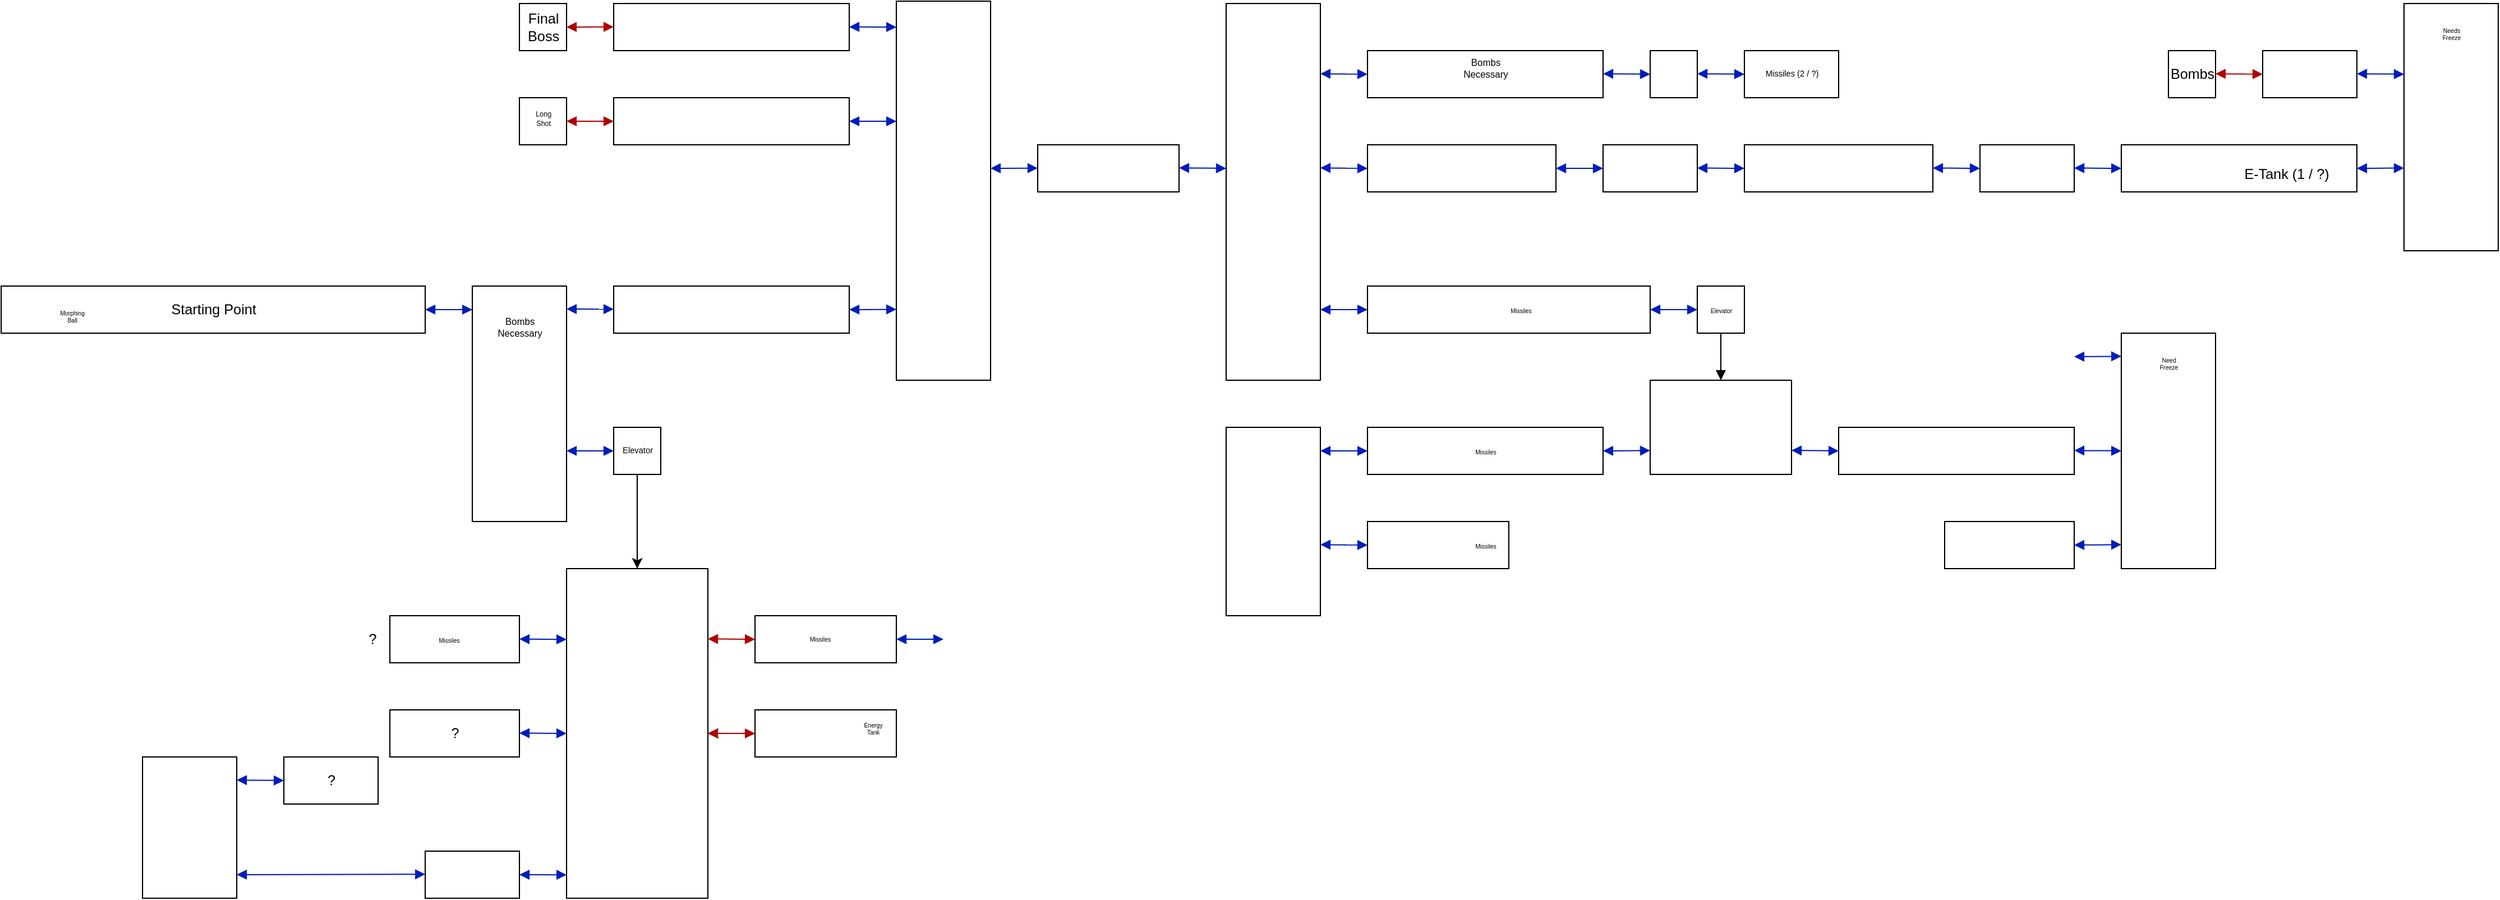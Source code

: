 <mxfile version="20.3.2" type="github">
  <diagram id="FSRKXp5SrvSa2qCFVjRG" name="Metroid">
    <mxGraphModel dx="789" dy="447" grid="1" gridSize="10" guides="1" tooltips="1" connect="1" arrows="1" fold="1" page="1" pageScale="1" pageWidth="850" pageHeight="1100" math="0" shadow="0">
      <root>
        <mxCell id="0" />
        <mxCell id="1" parent="0" />
        <mxCell id="ykDgBymT8O5fsXE6vLRA-67" value="" style="rounded=0;whiteSpace=wrap;html=1;align=left;" parent="1" vertex="1">
          <mxGeometry x="80" y="280" width="360" height="40" as="geometry" />
        </mxCell>
        <mxCell id="ykDgBymT8O5fsXE6vLRA-70" value="Starting Point" style="text;html=1;align=center;verticalAlign=middle;resizable=0;points=[];autosize=1;strokeColor=none;fillColor=none;" parent="1" vertex="1">
          <mxGeometry x="210" y="285" width="100" height="30" as="geometry" />
        </mxCell>
        <mxCell id="ykDgBymT8O5fsXE6vLRA-74" value="" style="endArrow=block;startArrow=block;endFill=1;startFill=1;html=1;rounded=0;jumpSize=6;fillColor=#0050ef;strokeColor=#001DBC;" parent="1" edge="1">
          <mxGeometry width="160" relative="1" as="geometry">
            <mxPoint x="440" y="300" as="sourcePoint" />
            <mxPoint x="480" y="300" as="targetPoint" />
          </mxGeometry>
        </mxCell>
        <mxCell id="ykDgBymT8O5fsXE6vLRA-82" value="" style="rounded=0;whiteSpace=wrap;html=1;" parent="1" vertex="1">
          <mxGeometry x="480" y="280" width="80" height="200" as="geometry" />
        </mxCell>
        <mxCell id="ykDgBymT8O5fsXE6vLRA-83" value="" style="endArrow=block;startArrow=block;endFill=1;startFill=1;html=1;rounded=0;jumpSize=6;fillColor=#0050ef;strokeColor=#001DBC;" parent="1" target="ykDgBymT8O5fsXE6vLRA-84" edge="1">
          <mxGeometry width="160" relative="1" as="geometry">
            <mxPoint x="560" y="299.5" as="sourcePoint" />
            <mxPoint x="580" y="300" as="targetPoint" />
          </mxGeometry>
        </mxCell>
        <mxCell id="ykDgBymT8O5fsXE6vLRA-84" value="" style="html=1;" parent="1" vertex="1">
          <mxGeometry x="600" y="280" width="200" height="40" as="geometry" />
        </mxCell>
        <mxCell id="ykDgBymT8O5fsXE6vLRA-86" value="" style="html=1;" parent="1" vertex="1">
          <mxGeometry x="840" y="38" width="80" height="322" as="geometry" />
        </mxCell>
        <mxCell id="ykDgBymT8O5fsXE6vLRA-91" value="" style="html=1;" parent="1" vertex="1">
          <mxGeometry x="600" y="40" width="200" height="40" as="geometry" />
        </mxCell>
        <mxCell id="ykDgBymT8O5fsXE6vLRA-93" value="" style="html=1;" parent="1" vertex="1">
          <mxGeometry x="600" y="120" width="200" height="40" as="geometry" />
        </mxCell>
        <mxCell id="ykDgBymT8O5fsXE6vLRA-95" value="" style="html=1;" parent="1" vertex="1">
          <mxGeometry x="960" y="160" width="120" height="40" as="geometry" />
        </mxCell>
        <mxCell id="ykDgBymT8O5fsXE6vLRA-97" value="" style="html=1;" parent="1" vertex="1">
          <mxGeometry x="1120" y="40" width="80" height="320" as="geometry" />
        </mxCell>
        <mxCell id="ykDgBymT8O5fsXE6vLRA-99" value="" style="endArrow=block;startArrow=block;endFill=1;startFill=1;html=1;rounded=0;jumpSize=6;fillColor=#0050ef;strokeColor=#001DBC;entryX=0;entryY=0.5;entryDx=0;entryDy=0;" parent="1" target="ykDgBymT8O5fsXE6vLRA-100" edge="1">
          <mxGeometry width="160" relative="1" as="geometry">
            <mxPoint x="1200" y="300" as="sourcePoint" />
            <mxPoint x="1220" y="300" as="targetPoint" />
          </mxGeometry>
        </mxCell>
        <mxCell id="ykDgBymT8O5fsXE6vLRA-100" value="" style="html=1;" parent="1" vertex="1">
          <mxGeometry x="1240" y="280" width="240" height="40" as="geometry" />
        </mxCell>
        <mxCell id="ykDgBymT8O5fsXE6vLRA-101" value="Missiles" style="text;html=1;align=center;verticalAlign=middle;resizable=0;points=[];autosize=1;strokeColor=none;fillColor=none;fontSize=5;" parent="1" vertex="1">
          <mxGeometry x="1350" y="290" width="40" height="20" as="geometry" />
        </mxCell>
        <mxCell id="ykDgBymT8O5fsXE6vLRA-108" value="" style="html=1;" parent="1" vertex="1">
          <mxGeometry x="1240" y="80" width="200" height="40" as="geometry" />
        </mxCell>
        <mxCell id="ykDgBymT8O5fsXE6vLRA-109" value="Bombs &lt;br style=&quot;font-size: 8px;&quot;&gt;Necessary" style="text;html=1;align=center;verticalAlign=middle;resizable=0;points=[];autosize=1;strokeColor=none;fillColor=none;fontSize=8;" parent="1" vertex="1">
          <mxGeometry x="1310" y="80" width="60" height="30" as="geometry" />
        </mxCell>
        <mxCell id="ykDgBymT8O5fsXE6vLRA-110" value="" style="html=1;fontSize=8;" parent="1" vertex="1">
          <mxGeometry x="1240" y="160" width="160" height="40" as="geometry" />
        </mxCell>
        <mxCell id="ykDgBymT8O5fsXE6vLRA-111" value="" style="endArrow=block;startArrow=block;endFill=1;startFill=1;html=1;rounded=0;fontSize=8;jumpSize=6;fillColor=#0050ef;strokeColor=#001DBC;exitX=1;exitY=0.5;exitDx=0;exitDy=0;entryX=0;entryY=0.5;entryDx=0;entryDy=0;" parent="1" source="ykDgBymT8O5fsXE6vLRA-110" target="ykDgBymT8O5fsXE6vLRA-112" edge="1">
          <mxGeometry width="160" relative="1" as="geometry">
            <mxPoint x="1410" y="184.75" as="sourcePoint" />
            <mxPoint x="1430" y="185.12" as="targetPoint" />
          </mxGeometry>
        </mxCell>
        <mxCell id="ykDgBymT8O5fsXE6vLRA-112" value="" style="html=1;fontSize=8;" parent="1" vertex="1">
          <mxGeometry x="1440" y="160" width="80" height="40" as="geometry" />
        </mxCell>
        <mxCell id="ykDgBymT8O5fsXE6vLRA-115" value="" style="html=1;fontSize=8;" parent="1" vertex="1">
          <mxGeometry x="1560" y="160" width="160" height="40" as="geometry" />
        </mxCell>
        <mxCell id="ykDgBymT8O5fsXE6vLRA-117" value="" style="html=1;fontSize=8;" parent="1" vertex="1">
          <mxGeometry x="520" y="120" width="40" height="40" as="geometry" />
        </mxCell>
        <mxCell id="ykDgBymT8O5fsXE6vLRA-118" value="Long&lt;br style=&quot;font-size: 6px;&quot;&gt;Shot" style="text;html=1;align=center;verticalAlign=middle;resizable=0;points=[];autosize=1;strokeColor=none;fillColor=none;fontSize=6;" parent="1" vertex="1">
          <mxGeometry x="520" y="123" width="40" height="30" as="geometry" />
        </mxCell>
        <mxCell id="pubjrbatSM35sfyGwnmm-1" value="Bombs &lt;br style=&quot;font-size: 8px;&quot;&gt;Necessary" style="text;html=1;align=center;verticalAlign=middle;resizable=0;points=[];autosize=1;strokeColor=none;fillColor=none;fontSize=8;" parent="1" vertex="1">
          <mxGeometry x="490" y="300" width="60" height="30" as="geometry" />
        </mxCell>
        <mxCell id="pubjrbatSM35sfyGwnmm-3" value="" style="html=1;" parent="1" vertex="1">
          <mxGeometry x="1760" y="160" width="80" height="40" as="geometry" />
        </mxCell>
        <mxCell id="pubjrbatSM35sfyGwnmm-5" value="" style="html=1;" parent="1" vertex="1">
          <mxGeometry x="1880" y="160" width="200" height="40" as="geometry" />
        </mxCell>
        <mxCell id="pubjrbatSM35sfyGwnmm-6" value="Final &lt;br&gt;Boss" style="html=1;absoluteArcSize=0;" parent="1" vertex="1">
          <mxGeometry x="520" y="40" width="40" height="40" as="geometry" />
        </mxCell>
        <mxCell id="pubjrbatSM35sfyGwnmm-7" value="E-Tank (1 / ?)" style="text;html=1;align=center;verticalAlign=middle;resizable=0;points=[];autosize=1;strokeColor=none;fillColor=none;" parent="1" vertex="1">
          <mxGeometry x="1970" y="170" width="100" height="30" as="geometry" />
        </mxCell>
        <mxCell id="pubjrbatSM35sfyGwnmm-10" value="" style="html=1;" parent="1" vertex="1">
          <mxGeometry x="2120" y="40" width="80" height="210" as="geometry" />
        </mxCell>
        <mxCell id="pubjrbatSM35sfyGwnmm-13" value="" style="html=1;" parent="1" vertex="1">
          <mxGeometry x="2000" y="80" width="80" height="40" as="geometry" />
        </mxCell>
        <mxCell id="pubjrbatSM35sfyGwnmm-14" value="Bombs" style="html=1;" parent="1" vertex="1">
          <mxGeometry x="1920" y="80" width="40" height="40" as="geometry" />
        </mxCell>
        <mxCell id="pubjrbatSM35sfyGwnmm-18" value="" style="html=1;fontSize=7;" parent="1" vertex="1">
          <mxGeometry x="1480" y="80" width="40" height="40" as="geometry" />
        </mxCell>
        <mxCell id="pubjrbatSM35sfyGwnmm-22" value="Missiles (2 / ?)" style="html=1;fontSize=7;" parent="1" vertex="1">
          <mxGeometry x="1560" y="80" width="80" height="40" as="geometry" />
        </mxCell>
        <mxCell id="pubjrbatSM35sfyGwnmm-23" value="" style="endArrow=block;startArrow=block;endFill=1;startFill=1;html=1;rounded=0;fontSize=7;fillColor=#0050ef;strokeColor=#001DBC;entryX=0;entryY=0.5;entryDx=0;entryDy=0;exitX=1;exitY=0.7;exitDx=0;exitDy=0;exitPerimeter=0;" parent="1" source="ykDgBymT8O5fsXE6vLRA-82" target="pubjrbatSM35sfyGwnmm-24" edge="1">
          <mxGeometry width="160" relative="1" as="geometry">
            <mxPoint x="580" y="420" as="sourcePoint" />
            <mxPoint x="580" y="420" as="targetPoint" />
          </mxGeometry>
        </mxCell>
        <mxCell id="pubjrbatSM35sfyGwnmm-24" value="Elevator" style="html=1;fontSize=7;" parent="1" vertex="1">
          <mxGeometry x="600" y="400" width="40" height="40" as="geometry" />
        </mxCell>
        <mxCell id="pubjrbatSM35sfyGwnmm-27" value="" style="edgeStyle=orthogonalEdgeStyle;rounded=0;jumpSize=6;orthogonalLoop=1;jettySize=auto;html=1;exitX=0.5;exitY=1;exitDx=0;exitDy=0;entryX=0.5;entryY=0;entryDx=0;entryDy=0;" parent="1" source="pubjrbatSM35sfyGwnmm-24" target="pubjrbatSM35sfyGwnmm-28" edge="1">
          <mxGeometry relative="1" as="geometry">
            <mxPoint x="609.6" y="510" as="sourcePoint" />
            <mxPoint x="609.6" y="530" as="targetPoint" />
          </mxGeometry>
        </mxCell>
        <mxCell id="pubjrbatSM35sfyGwnmm-28" value="" style="html=1;fontSize=7;" parent="1" vertex="1">
          <mxGeometry x="560" y="520" width="120" height="280" as="geometry" />
        </mxCell>
        <mxCell id="pubjrbatSM35sfyGwnmm-30" value="" style="endArrow=block;startArrow=block;endFill=1;startFill=1;html=1;rounded=0;fontSize=7;fillColor=#e51400;strokeColor=#B20000;entryX=0;entryY=0.5;entryDx=0;entryDy=0;" parent="1" target="sY0v4tnTx304ZdgRRmDI-1" edge="1">
          <mxGeometry width="160" relative="1" as="geometry">
            <mxPoint x="680" y="579.71" as="sourcePoint" />
            <mxPoint x="710" y="580" as="targetPoint" />
          </mxGeometry>
        </mxCell>
        <mxCell id="pubjrbatSM35sfyGwnmm-31" value="" style="html=1;fontSize=7;" parent="1" vertex="1">
          <mxGeometry x="410" y="560" width="110" height="40" as="geometry" />
        </mxCell>
        <mxCell id="pubjrbatSM35sfyGwnmm-32" value="Missiles" style="text;html=1;align=center;verticalAlign=middle;resizable=0;points=[];autosize=1;strokeColor=none;fillColor=none;fontSize=5;" parent="1" vertex="1">
          <mxGeometry x="440" y="570" width="40" height="20" as="geometry" />
        </mxCell>
        <mxCell id="sY0v4tnTx304ZdgRRmDI-1" value="" style="html=1;" parent="1" vertex="1">
          <mxGeometry x="720" y="560" width="120" height="40" as="geometry" />
        </mxCell>
        <mxCell id="sY0v4tnTx304ZdgRRmDI-2" value="&lt;font style=&quot;font-size: 5px;&quot;&gt;Missiles&lt;/font&gt;" style="text;html=1;align=center;verticalAlign=middle;resizable=0;points=[];autosize=1;strokeColor=none;fillColor=none;fontSize=3;" parent="1" vertex="1">
          <mxGeometry x="755" y="570" width="40" height="20" as="geometry" />
        </mxCell>
        <mxCell id="ykDgBymT8O5fsXE6vLRA-85" value="" style="endArrow=block;startArrow=block;endFill=1;startFill=1;html=1;rounded=0;jumpSize=6;fillColor=#0050ef;strokeColor=#001DBC;entryX=0;entryY=0.813;entryDx=0;entryDy=0;entryPerimeter=0;" parent="1" source="ykDgBymT8O5fsXE6vLRA-84" target="ykDgBymT8O5fsXE6vLRA-86" edge="1">
          <mxGeometry width="160" relative="1" as="geometry">
            <mxPoint x="800" y="299.64" as="sourcePoint" />
            <mxPoint x="820" y="240" as="targetPoint" />
            <Array as="points">
              <mxPoint x="810" y="300" />
            </Array>
          </mxGeometry>
        </mxCell>
        <mxCell id="sY0v4tnTx304ZdgRRmDI-6" value="" style="endArrow=block;startArrow=block;endFill=1;startFill=1;html=1;rounded=0;fontSize=5;fillColor=#e51400;strokeColor=#B20000;" parent="1" edge="1">
          <mxGeometry width="160" relative="1" as="geometry">
            <mxPoint x="560" y="140" as="sourcePoint" />
            <mxPoint x="600" y="140" as="targetPoint" />
          </mxGeometry>
        </mxCell>
        <mxCell id="sY0v4tnTx304ZdgRRmDI-7" value="" style="endArrow=block;startArrow=block;endFill=1;startFill=1;html=1;rounded=0;fontSize=5;fillColor=#0050ef;strokeColor=#001DBC;" parent="1" edge="1">
          <mxGeometry width="160" relative="1" as="geometry">
            <mxPoint x="920" y="180" as="sourcePoint" />
            <mxPoint x="960" y="179.83" as="targetPoint" />
          </mxGeometry>
        </mxCell>
        <mxCell id="sY0v4tnTx304ZdgRRmDI-8" value="" style="endArrow=block;startArrow=block;endFill=1;startFill=1;html=1;rounded=0;fontSize=5;fillColor=#0050ef;strokeColor=#001DBC;" parent="1" edge="1">
          <mxGeometry width="160" relative="1" as="geometry">
            <mxPoint x="800" y="140" as="sourcePoint" />
            <mxPoint x="840" y="140" as="targetPoint" />
          </mxGeometry>
        </mxCell>
        <mxCell id="sY0v4tnTx304ZdgRRmDI-10" value="" style="endArrow=block;startArrow=block;endFill=1;startFill=1;html=1;rounded=0;fontSize=5;fillColor=#0050ef;strokeColor=#001DBC;" parent="1" edge="1">
          <mxGeometry width="160" relative="1" as="geometry">
            <mxPoint x="800" y="59.83" as="sourcePoint" />
            <mxPoint x="840" y="60" as="targetPoint" />
          </mxGeometry>
        </mxCell>
        <mxCell id="sY0v4tnTx304ZdgRRmDI-12" value="" style="endArrow=block;startArrow=block;endFill=1;startFill=1;html=1;rounded=0;fontSize=5;fillColor=#e51400;strokeColor=#B20000;exitX=1;exitY=0.5;exitDx=0;exitDy=0;" parent="1" source="pubjrbatSM35sfyGwnmm-6" edge="1">
          <mxGeometry width="160" relative="1" as="geometry">
            <mxPoint x="520" y="60" as="sourcePoint" />
            <mxPoint x="600" y="59.83" as="targetPoint" />
          </mxGeometry>
        </mxCell>
        <mxCell id="sY0v4tnTx304ZdgRRmDI-14" value="" style="endArrow=block;startArrow=block;endFill=1;startFill=1;html=1;rounded=0;fontSize=5;fillColor=#0050ef;strokeColor=#001DBC;" parent="1" edge="1">
          <mxGeometry width="160" relative="1" as="geometry">
            <mxPoint x="520" y="579.83" as="sourcePoint" />
            <mxPoint x="560" y="580.17" as="targetPoint" />
          </mxGeometry>
        </mxCell>
        <mxCell id="sY0v4tnTx304ZdgRRmDI-17" value="" style="html=1;fontSize=10;" parent="1" vertex="1">
          <mxGeometry x="410" y="640" width="110" height="40" as="geometry" />
        </mxCell>
        <mxCell id="sY0v4tnTx304ZdgRRmDI-18" value="" style="endArrow=block;startArrow=block;endFill=1;startFill=1;html=1;rounded=0;fontSize=10;fillColor=#0050ef;strokeColor=#001DBC;" parent="1" edge="1">
          <mxGeometry width="160" relative="1" as="geometry">
            <mxPoint x="520" y="659.71" as="sourcePoint" />
            <mxPoint x="560" y="660" as="targetPoint" />
          </mxGeometry>
        </mxCell>
        <mxCell id="sY0v4tnTx304ZdgRRmDI-21" value="" style="edgeStyle=none;rounded=0;orthogonalLoop=1;jettySize=auto;html=1;fontSize=10;" parent="1" source="sY0v4tnTx304ZdgRRmDI-19" target="pubjrbatSM35sfyGwnmm-28" edge="1">
          <mxGeometry relative="1" as="geometry" />
        </mxCell>
        <mxCell id="sY0v4tnTx304ZdgRRmDI-19" value="" style="html=1;fontSize=10;" parent="1" vertex="1">
          <mxGeometry x="720" y="640" width="120" height="40" as="geometry" />
        </mxCell>
        <mxCell id="sY0v4tnTx304ZdgRRmDI-20" value="" style="endArrow=block;startArrow=block;endFill=1;startFill=1;html=1;rounded=0;fontSize=10;fillColor=#e51400;strokeColor=#B20000;" parent="1" edge="1">
          <mxGeometry width="160" relative="1" as="geometry">
            <mxPoint x="680" y="660" as="sourcePoint" />
            <mxPoint x="720" y="660" as="targetPoint" />
          </mxGeometry>
        </mxCell>
        <mxCell id="sY0v4tnTx304ZdgRRmDI-22" value="Energy&lt;br style=&quot;font-size: 5px;&quot;&gt;Tank" style="text;html=1;align=center;verticalAlign=middle;resizable=0;points=[];autosize=1;strokeColor=none;fillColor=none;fontSize=5;" parent="1" vertex="1">
          <mxGeometry x="800" y="640" width="40" height="30" as="geometry" />
        </mxCell>
        <mxCell id="sY0v4tnTx304ZdgRRmDI-24" value="" style="html=1;fontSize=5;" parent="1" vertex="1">
          <mxGeometry x="440" y="760" width="80" height="40" as="geometry" />
        </mxCell>
        <mxCell id="sY0v4tnTx304ZdgRRmDI-26" value="" style="endArrow=block;startArrow=block;endFill=1;startFill=1;html=1;rounded=0;fontSize=5;fillColor=#0050ef;strokeColor=#001DBC;" parent="1" edge="1">
          <mxGeometry width="160" relative="1" as="geometry">
            <mxPoint x="520" y="780" as="sourcePoint" />
            <mxPoint x="560" y="780.14" as="targetPoint" />
          </mxGeometry>
        </mxCell>
        <mxCell id="sY0v4tnTx304ZdgRRmDI-27" value="" style="endArrow=block;startArrow=block;endFill=1;startFill=1;html=1;rounded=0;fontSize=5;fillColor=#0050ef;strokeColor=#001DBC;exitX=1;exitY=0.833;exitDx=0;exitDy=0;exitPerimeter=0;" parent="1" edge="1" source="ePbxnIUEoKC8PJjRoNOl-2">
          <mxGeometry width="160" relative="1" as="geometry">
            <mxPoint x="400" y="779.79" as="sourcePoint" />
            <mxPoint x="440" y="779.62" as="targetPoint" />
          </mxGeometry>
        </mxCell>
        <mxCell id="sY0v4tnTx304ZdgRRmDI-28" value="" style="endArrow=block;startArrow=block;endFill=1;startFill=1;html=1;rounded=0;fontSize=5;fillColor=#0050ef;strokeColor=#001DBC;" parent="1" edge="1">
          <mxGeometry width="160" relative="1" as="geometry">
            <mxPoint x="1080" y="179.62" as="sourcePoint" />
            <mxPoint x="1120" y="180" as="targetPoint" />
          </mxGeometry>
        </mxCell>
        <mxCell id="sY0v4tnTx304ZdgRRmDI-29" value="" style="endArrow=block;startArrow=block;endFill=1;startFill=1;html=1;rounded=0;fontSize=5;fillColor=#0050ef;strokeColor=#001DBC;" parent="1" edge="1">
          <mxGeometry width="160" relative="1" as="geometry">
            <mxPoint x="1200" y="179.62" as="sourcePoint" />
            <mxPoint x="1240" y="180" as="targetPoint" />
          </mxGeometry>
        </mxCell>
        <mxCell id="sY0v4tnTx304ZdgRRmDI-30" value="" style="endArrow=block;startArrow=block;endFill=1;startFill=1;html=1;rounded=0;fontSize=5;fillColor=#0050ef;strokeColor=#001DBC;" parent="1" edge="1">
          <mxGeometry width="160" relative="1" as="geometry">
            <mxPoint x="1480" y="300" as="sourcePoint" />
            <mxPoint x="1520" y="300" as="targetPoint" />
          </mxGeometry>
        </mxCell>
        <mxCell id="sY0v4tnTx304ZdgRRmDI-31" value="" style="html=1;fontSize=5;" parent="1" vertex="1">
          <mxGeometry x="1520" y="280" width="40" height="40" as="geometry" />
        </mxCell>
        <mxCell id="sY0v4tnTx304ZdgRRmDI-32" value="Elevator" style="text;html=1;align=center;verticalAlign=middle;resizable=0;points=[];autosize=1;strokeColor=none;fillColor=none;fontSize=5;" parent="1" vertex="1">
          <mxGeometry x="1520" y="290" width="40" height="20" as="geometry" />
        </mxCell>
        <mxCell id="sY0v4tnTx304ZdgRRmDI-34" value="" style="endArrow=block;endFill=1;html=1;edgeStyle=orthogonalEdgeStyle;align=left;verticalAlign=top;rounded=0;fontSize=5;" parent="1" edge="1">
          <mxGeometry x="-1" relative="1" as="geometry">
            <mxPoint x="1540" y="320" as="sourcePoint" />
            <mxPoint x="1540" y="360" as="targetPoint" />
            <Array as="points">
              <mxPoint x="1540" y="360" />
              <mxPoint x="1540" y="360" />
            </Array>
          </mxGeometry>
        </mxCell>
        <mxCell id="sY0v4tnTx304ZdgRRmDI-36" value="" style="html=1;fontSize=5;" parent="1" vertex="1">
          <mxGeometry x="1480" y="360" width="120" height="80" as="geometry" />
        </mxCell>
        <mxCell id="sY0v4tnTx304ZdgRRmDI-37" value="" style="endArrow=block;startArrow=block;endFill=1;startFill=1;html=1;rounded=0;fontSize=5;fillColor=#0050ef;strokeColor=#001DBC;" parent="1" edge="1">
          <mxGeometry width="160" relative="1" as="geometry">
            <mxPoint x="1440" y="420" as="sourcePoint" />
            <mxPoint x="1480" y="419.73" as="targetPoint" />
          </mxGeometry>
        </mxCell>
        <mxCell id="sY0v4tnTx304ZdgRRmDI-38" value="" style="endArrow=block;startArrow=block;endFill=1;startFill=1;html=1;rounded=0;fontSize=5;fillColor=#0050ef;strokeColor=#001DBC;" parent="1" edge="1">
          <mxGeometry width="160" relative="1" as="geometry">
            <mxPoint x="1600" y="419.6" as="sourcePoint" />
            <mxPoint x="1640" y="420" as="targetPoint" />
          </mxGeometry>
        </mxCell>
        <mxCell id="sY0v4tnTx304ZdgRRmDI-39" value="" style="html=1;fontSize=5;" parent="1" vertex="1">
          <mxGeometry x="1240" y="400" width="200" height="40" as="geometry" />
        </mxCell>
        <mxCell id="sY0v4tnTx304ZdgRRmDI-40" value="Missiles" style="text;html=1;align=center;verticalAlign=middle;resizable=0;points=[];autosize=1;strokeColor=none;fillColor=none;fontSize=5;" parent="1" vertex="1">
          <mxGeometry x="1320" y="410" width="40" height="20" as="geometry" />
        </mxCell>
        <mxCell id="sY0v4tnTx304ZdgRRmDI-43" value="" style="endArrow=block;startArrow=block;endFill=1;startFill=1;html=1;rounded=0;fontSize=5;entryX=0;entryY=0.5;entryDx=0;entryDy=0;fillColor=#0050ef;strokeColor=#001DBC;" parent="1" target="sY0v4tnTx304ZdgRRmDI-39" edge="1">
          <mxGeometry width="160" relative="1" as="geometry">
            <mxPoint x="1200" y="420" as="sourcePoint" />
            <mxPoint x="1182.222" y="440" as="targetPoint" />
          </mxGeometry>
        </mxCell>
        <mxCell id="sY0v4tnTx304ZdgRRmDI-45" value="" style="html=1;fontSize=5;" parent="1" vertex="1">
          <mxGeometry x="1120" y="400" width="80" height="160" as="geometry" />
        </mxCell>
        <mxCell id="sY0v4tnTx304ZdgRRmDI-46" value="" style="endArrow=block;startArrow=block;endFill=1;startFill=1;html=1;rounded=0;fontSize=5;fillColor=#0050ef;strokeColor=#001DBC;" parent="1" edge="1">
          <mxGeometry width="160" relative="1" as="geometry">
            <mxPoint x="1200" y="499.67" as="sourcePoint" />
            <mxPoint x="1240" y="500" as="targetPoint" />
          </mxGeometry>
        </mxCell>
        <mxCell id="sY0v4tnTx304ZdgRRmDI-47" value="" style="html=1;fontSize=5;" parent="1" vertex="1">
          <mxGeometry x="1240" y="480" width="120" height="40" as="geometry" />
        </mxCell>
        <mxCell id="sY0v4tnTx304ZdgRRmDI-48" value="Missiles" style="text;html=1;align=center;verticalAlign=middle;resizable=0;points=[];autosize=1;strokeColor=none;fillColor=none;fontSize=5;" parent="1" vertex="1">
          <mxGeometry x="1320" y="490" width="40" height="20" as="geometry" />
        </mxCell>
        <mxCell id="sY0v4tnTx304ZdgRRmDI-49" value="" style="html=1;fontSize=5;" parent="1" vertex="1">
          <mxGeometry x="1640" y="400" width="200" height="40" as="geometry" />
        </mxCell>
        <mxCell id="sY0v4tnTx304ZdgRRmDI-50" value="" style="endArrow=block;startArrow=block;endFill=1;startFill=1;html=1;rounded=0;fontSize=5;fillColor=#0050ef;strokeColor=#001DBC;" parent="1" edge="1">
          <mxGeometry width="160" relative="1" as="geometry">
            <mxPoint x="1840" y="419.67" as="sourcePoint" />
            <mxPoint x="1880" y="420" as="targetPoint" />
          </mxGeometry>
        </mxCell>
        <mxCell id="sY0v4tnTx304ZdgRRmDI-51" value="" style="html=1;fontSize=5;" parent="1" vertex="1">
          <mxGeometry x="1880" y="320" width="80" height="200" as="geometry" />
        </mxCell>
        <mxCell id="sY0v4tnTx304ZdgRRmDI-52" value="" style="endArrow=block;startArrow=block;endFill=1;startFill=1;html=1;rounded=0;fontSize=5;fillColor=#0050ef;strokeColor=#001DBC;" parent="1" edge="1">
          <mxGeometry width="160" relative="1" as="geometry">
            <mxPoint x="1840" y="500" as="sourcePoint" />
            <mxPoint x="1880" y="499.67" as="targetPoint" />
          </mxGeometry>
        </mxCell>
        <mxCell id="sY0v4tnTx304ZdgRRmDI-53" value="" style="html=1;fontSize=5;" parent="1" vertex="1">
          <mxGeometry x="1730" y="480" width="110" height="40" as="geometry" />
        </mxCell>
        <mxCell id="sY0v4tnTx304ZdgRRmDI-56" value="Need&lt;br&gt;Freeze" style="text;html=1;align=center;verticalAlign=middle;resizable=0;points=[];autosize=1;strokeColor=none;fillColor=none;fontSize=5;" parent="1" vertex="1">
          <mxGeometry x="1900" y="330" width="40" height="30" as="geometry" />
        </mxCell>
        <mxCell id="sY0v4tnTx304ZdgRRmDI-57" value="" style="endArrow=block;startArrow=block;endFill=1;startFill=1;html=1;rounded=0;fontSize=5;fillColor=#0050ef;strokeColor=#001DBC;" parent="1" edge="1">
          <mxGeometry width="160" relative="1" as="geometry">
            <mxPoint x="1840" y="340" as="sourcePoint" />
            <mxPoint x="1880" y="339.67" as="targetPoint" />
          </mxGeometry>
        </mxCell>
        <mxCell id="sY0v4tnTx304ZdgRRmDI-58" value="Morphing&lt;br&gt;Ball" style="text;html=1;align=center;verticalAlign=middle;resizable=0;points=[];autosize=1;strokeColor=none;fillColor=none;fontSize=5;" parent="1" vertex="1">
          <mxGeometry x="120" y="290" width="40" height="30" as="geometry" />
        </mxCell>
        <mxCell id="sY0v4tnTx304ZdgRRmDI-60" value="" style="endArrow=block;startArrow=block;endFill=1;startFill=1;html=1;rounded=0;fontSize=5;fillColor=#0050ef;strokeColor=#001DBC;" parent="1" edge="1">
          <mxGeometry width="160" relative="1" as="geometry">
            <mxPoint x="1200" y="99.66" as="sourcePoint" />
            <mxPoint x="1240" y="100" as="targetPoint" />
          </mxGeometry>
        </mxCell>
        <mxCell id="sY0v4tnTx304ZdgRRmDI-61" value="" style="endArrow=block;startArrow=block;endFill=1;startFill=1;html=1;rounded=0;fontSize=5;fillColor=#0050ef;strokeColor=#001DBC;" parent="1" edge="1">
          <mxGeometry width="160" relative="1" as="geometry">
            <mxPoint x="1440" y="99.66" as="sourcePoint" />
            <mxPoint x="1480" y="100" as="targetPoint" />
          </mxGeometry>
        </mxCell>
        <mxCell id="sY0v4tnTx304ZdgRRmDI-62" value="" style="endArrow=block;startArrow=block;endFill=1;startFill=1;html=1;rounded=0;fontSize=5;fillColor=#0050ef;strokeColor=#001DBC;" parent="1" edge="1">
          <mxGeometry width="160" relative="1" as="geometry">
            <mxPoint x="1520" y="99.66" as="sourcePoint" />
            <mxPoint x="1560" y="100" as="targetPoint" />
          </mxGeometry>
        </mxCell>
        <mxCell id="sY0v4tnTx304ZdgRRmDI-63" value="" style="endArrow=block;startArrow=block;endFill=1;startFill=1;html=1;rounded=0;fontSize=5;entryX=0;entryY=0.5;entryDx=0;entryDy=0;fillColor=#e51400;strokeColor=#B20000;" parent="1" target="pubjrbatSM35sfyGwnmm-13" edge="1">
          <mxGeometry width="160" relative="1" as="geometry">
            <mxPoint x="1960" y="99.66" as="sourcePoint" />
            <mxPoint x="2120" y="99.66" as="targetPoint" />
          </mxGeometry>
        </mxCell>
        <mxCell id="sY0v4tnTx304ZdgRRmDI-65" value="" style="endArrow=block;startArrow=block;endFill=1;startFill=1;html=1;rounded=0;fontSize=5;fillColor=#0050ef;strokeColor=#001DBC;" parent="1" edge="1">
          <mxGeometry width="160" relative="1" as="geometry">
            <mxPoint x="2080" y="99.66" as="sourcePoint" />
            <mxPoint x="2120" y="100" as="targetPoint" />
          </mxGeometry>
        </mxCell>
        <mxCell id="sY0v4tnTx304ZdgRRmDI-67" value="Needs&lt;br&gt;Freeze" style="text;html=1;align=center;verticalAlign=middle;resizable=0;points=[];autosize=1;strokeColor=none;fillColor=none;fontSize=5;" parent="1" vertex="1">
          <mxGeometry x="2140" y="50" width="40" height="30" as="geometry" />
        </mxCell>
        <mxCell id="sY0v4tnTx304ZdgRRmDI-68" value="" style="endArrow=block;startArrow=block;endFill=1;startFill=1;html=1;rounded=0;fontSize=5;fillColor=#0050ef;strokeColor=#001DBC;" parent="1" edge="1">
          <mxGeometry width="160" relative="1" as="geometry">
            <mxPoint x="1520" y="179.75" as="sourcePoint" />
            <mxPoint x="1560" y="180" as="targetPoint" />
          </mxGeometry>
        </mxCell>
        <mxCell id="sY0v4tnTx304ZdgRRmDI-70" value="" style="endArrow=block;startArrow=block;endFill=1;startFill=1;html=1;rounded=0;fontSize=5;fillColor=#0050ef;strokeColor=#001DBC;" parent="1" edge="1">
          <mxGeometry width="160" relative="1" as="geometry">
            <mxPoint x="1840" y="179.75" as="sourcePoint" />
            <mxPoint x="1880" y="180" as="targetPoint" />
            <Array as="points" />
          </mxGeometry>
        </mxCell>
        <mxCell id="sY0v4tnTx304ZdgRRmDI-71" value="" style="endArrow=block;startArrow=block;endFill=1;startFill=1;html=1;rounded=0;fontSize=5;fillColor=#0050ef;strokeColor=#001DBC;" parent="1" edge="1">
          <mxGeometry width="160" relative="1" as="geometry">
            <mxPoint x="1720" y="179.75" as="sourcePoint" />
            <mxPoint x="1760" y="180" as="targetPoint" />
          </mxGeometry>
        </mxCell>
        <mxCell id="sY0v4tnTx304ZdgRRmDI-74" value="" style="endArrow=block;startArrow=block;endFill=1;startFill=1;html=1;rounded=0;fontSize=5;exitX=1;exitY=0.5;exitDx=0;exitDy=0;fillColor=#0050ef;strokeColor=#001DBC;" parent="1" source="pubjrbatSM35sfyGwnmm-5" edge="1">
          <mxGeometry width="160" relative="1" as="geometry">
            <mxPoint x="1960" y="179.75" as="sourcePoint" />
            <mxPoint x="2120" y="179.75" as="targetPoint" />
          </mxGeometry>
        </mxCell>
        <mxCell id="ePbxnIUEoKC8PJjRoNOl-2" value="" style="html=1;" vertex="1" parent="1">
          <mxGeometry x="200" y="680" width="80" height="120" as="geometry" />
        </mxCell>
        <mxCell id="ePbxnIUEoKC8PJjRoNOl-5" value="" style="endArrow=block;startArrow=block;endFill=1;startFill=1;html=1;rounded=0;fillColor=#0050ef;strokeColor=#001DBC;" edge="1" parent="1">
          <mxGeometry width="160" relative="1" as="geometry">
            <mxPoint x="280" y="699.62" as="sourcePoint" />
            <mxPoint x="320" y="700" as="targetPoint" />
          </mxGeometry>
        </mxCell>
        <mxCell id="ePbxnIUEoKC8PJjRoNOl-6" value="" style="html=1;" vertex="1" parent="1">
          <mxGeometry x="320" y="680" width="80" height="40" as="geometry" />
        </mxCell>
        <mxCell id="ePbxnIUEoKC8PJjRoNOl-7" value="" style="endArrow=block;startArrow=block;endFill=1;startFill=1;html=1;rounded=0;fillColor=#0050ef;strokeColor=#001DBC;" edge="1" parent="1">
          <mxGeometry width="160" relative="1" as="geometry">
            <mxPoint x="840" y="580" as="sourcePoint" />
            <mxPoint x="880" y="580" as="targetPoint" />
          </mxGeometry>
        </mxCell>
        <mxCell id="ePbxnIUEoKC8PJjRoNOl-8" value="?" style="text;html=1;align=center;verticalAlign=middle;resizable=0;points=[];autosize=1;strokeColor=none;fillColor=none;" vertex="1" parent="1">
          <mxGeometry x="345" y="685" width="30" height="30" as="geometry" />
        </mxCell>
        <mxCell id="ePbxnIUEoKC8PJjRoNOl-9" value="?" style="text;html=1;align=center;verticalAlign=middle;resizable=0;points=[];autosize=1;strokeColor=none;fillColor=none;" vertex="1" parent="1">
          <mxGeometry x="450" y="645" width="30" height="30" as="geometry" />
        </mxCell>
        <mxCell id="ePbxnIUEoKC8PJjRoNOl-10" value="?" style="text;html=1;align=center;verticalAlign=middle;resizable=0;points=[];autosize=1;strokeColor=none;fillColor=none;" vertex="1" parent="1">
          <mxGeometry x="380" y="565" width="30" height="30" as="geometry" />
        </mxCell>
      </root>
    </mxGraphModel>
  </diagram>
</mxfile>
